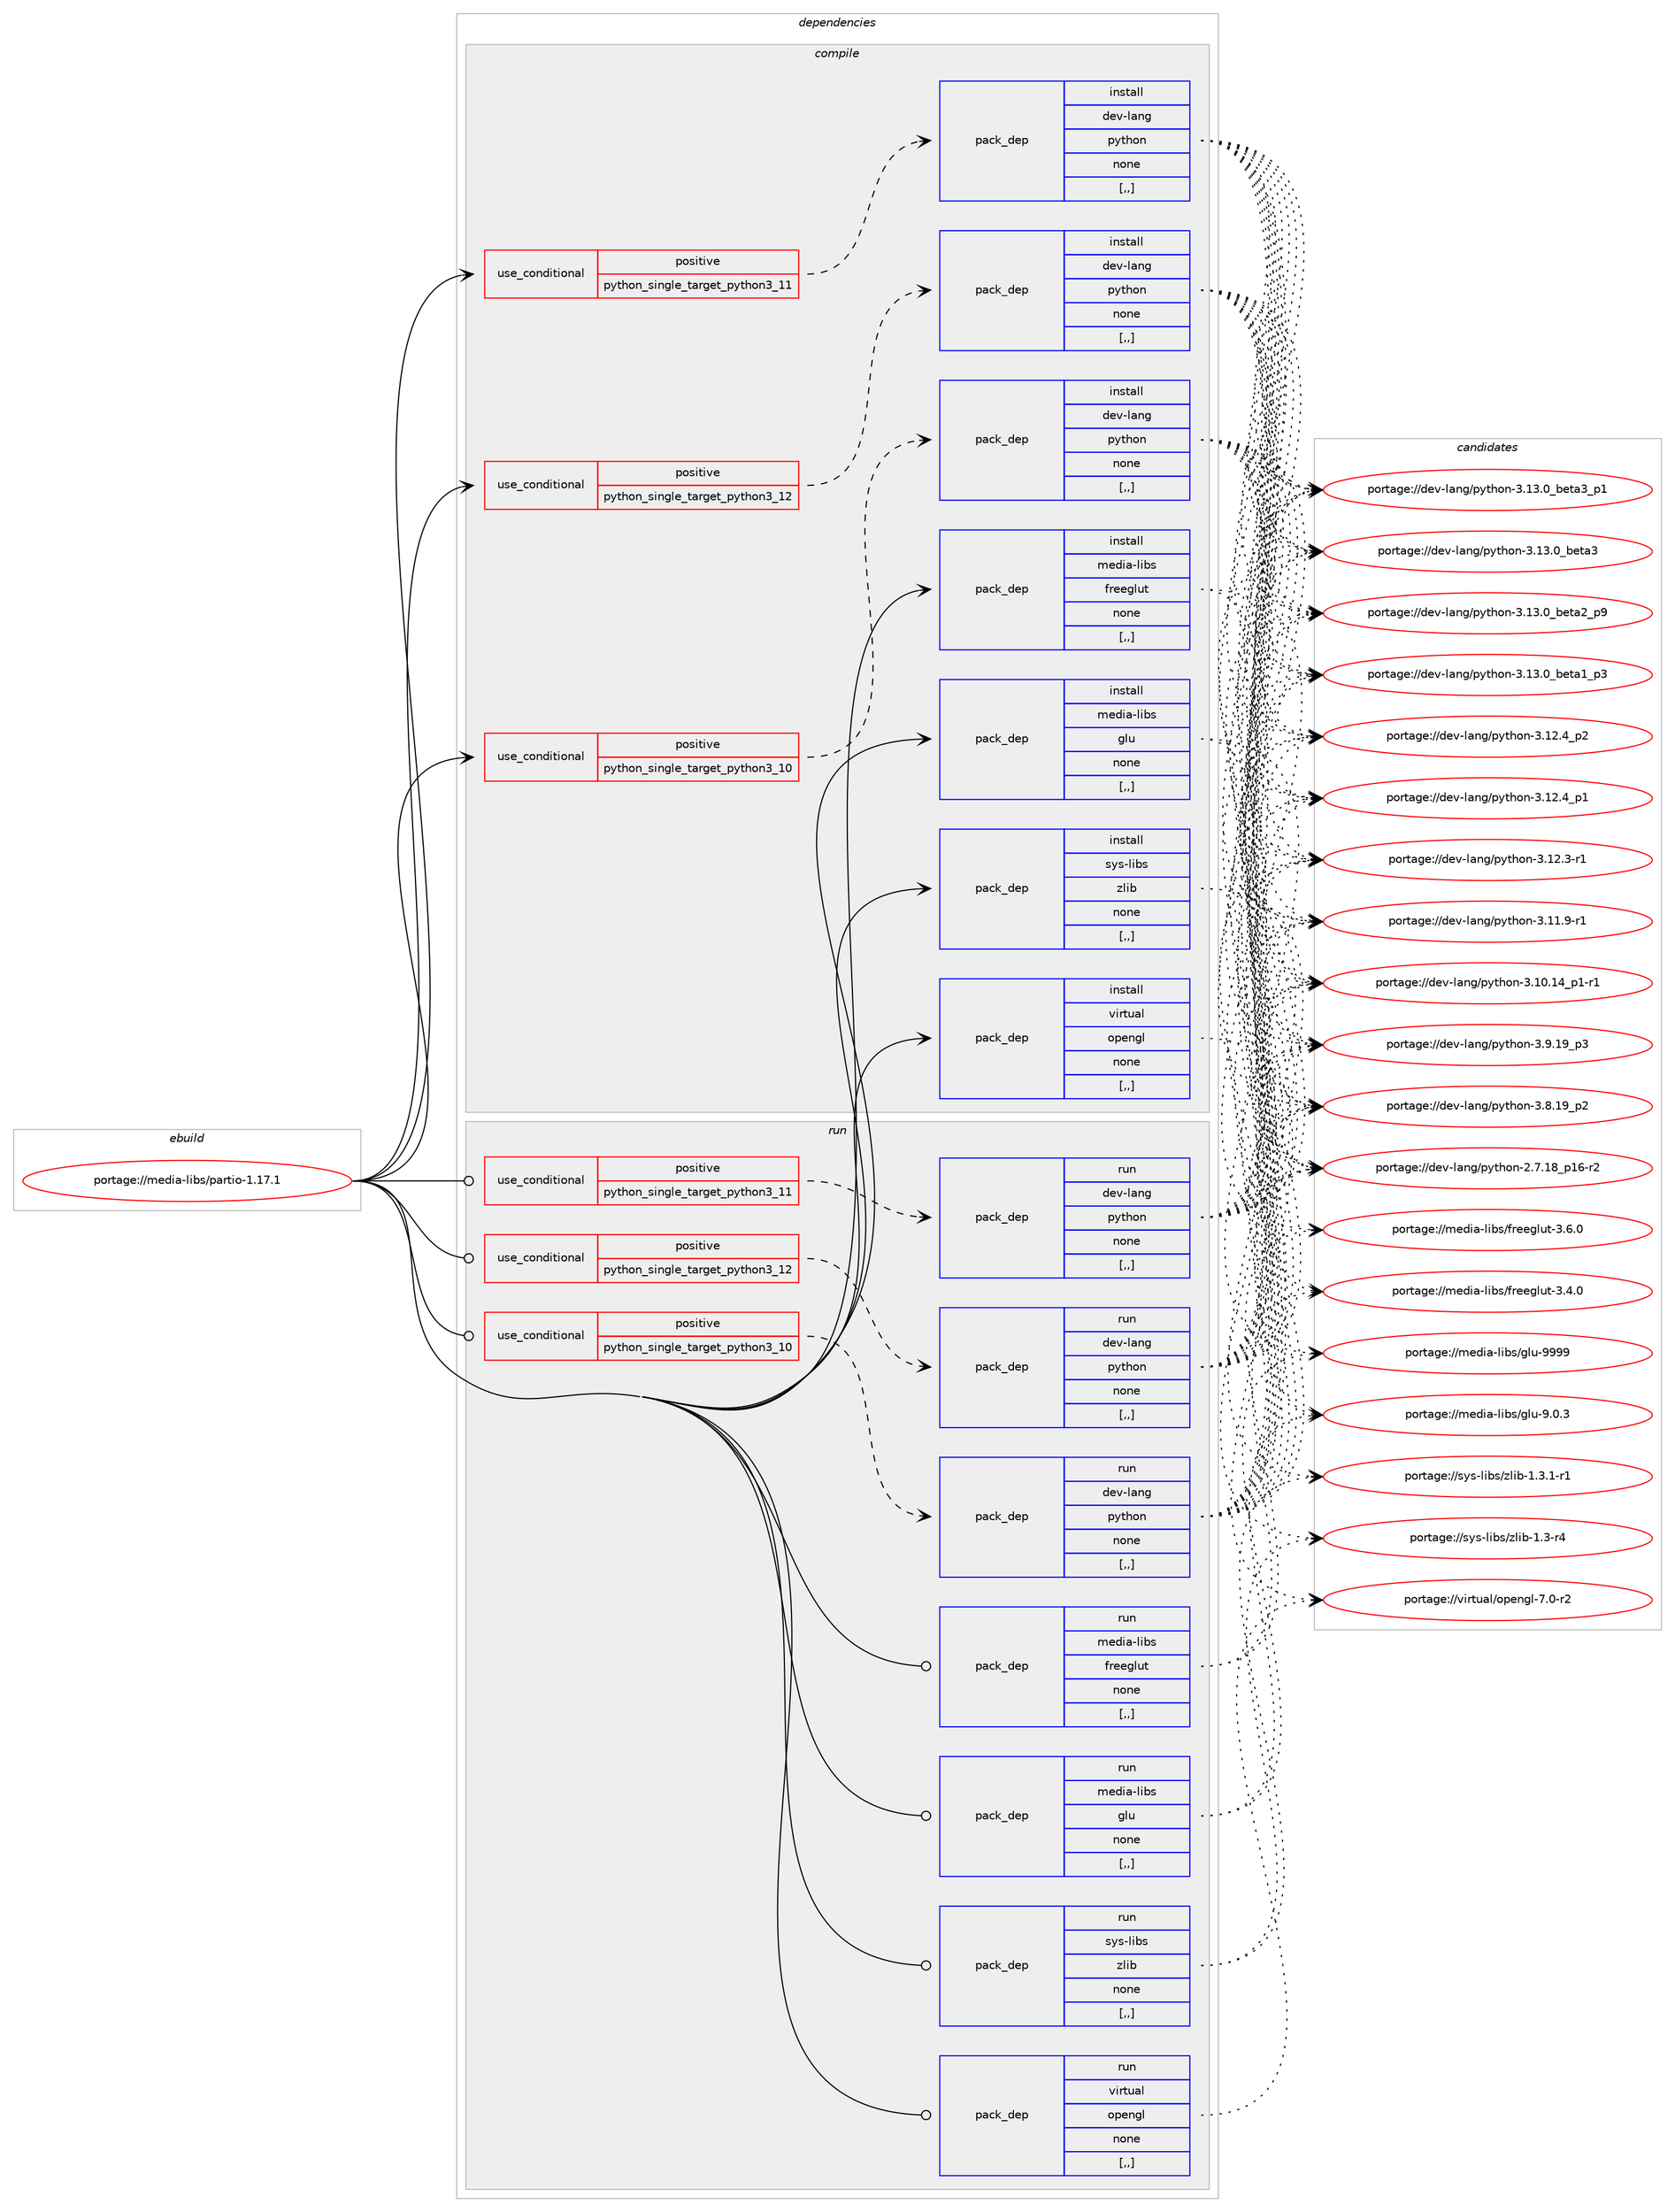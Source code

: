 digraph prolog {

# *************
# Graph options
# *************

newrank=true;
concentrate=true;
compound=true;
graph [rankdir=LR,fontname=Helvetica,fontsize=10,ranksep=1.5];#, ranksep=2.5, nodesep=0.2];
edge  [arrowhead=vee];
node  [fontname=Helvetica,fontsize=10];

# **********
# The ebuild
# **********

subgraph cluster_leftcol {
color=gray;
label=<<i>ebuild</i>>;
id [label="portage://media-libs/partio-1.17.1", color=red, width=4, href="../media-libs/partio-1.17.1.svg"];
}

# ****************
# The dependencies
# ****************

subgraph cluster_midcol {
color=gray;
label=<<i>dependencies</i>>;
subgraph cluster_compile {
fillcolor="#eeeeee";
style=filled;
label=<<i>compile</i>>;
subgraph cond77027 {
dependency303729 [label=<<TABLE BORDER="0" CELLBORDER="1" CELLSPACING="0" CELLPADDING="4"><TR><TD ROWSPAN="3" CELLPADDING="10">use_conditional</TD></TR><TR><TD>positive</TD></TR><TR><TD>python_single_target_python3_10</TD></TR></TABLE>>, shape=none, color=red];
subgraph pack224309 {
dependency303730 [label=<<TABLE BORDER="0" CELLBORDER="1" CELLSPACING="0" CELLPADDING="4" WIDTH="220"><TR><TD ROWSPAN="6" CELLPADDING="30">pack_dep</TD></TR><TR><TD WIDTH="110">install</TD></TR><TR><TD>dev-lang</TD></TR><TR><TD>python</TD></TR><TR><TD>none</TD></TR><TR><TD>[,,]</TD></TR></TABLE>>, shape=none, color=blue];
}
dependency303729:e -> dependency303730:w [weight=20,style="dashed",arrowhead="vee"];
}
id:e -> dependency303729:w [weight=20,style="solid",arrowhead="vee"];
subgraph cond77028 {
dependency303731 [label=<<TABLE BORDER="0" CELLBORDER="1" CELLSPACING="0" CELLPADDING="4"><TR><TD ROWSPAN="3" CELLPADDING="10">use_conditional</TD></TR><TR><TD>positive</TD></TR><TR><TD>python_single_target_python3_11</TD></TR></TABLE>>, shape=none, color=red];
subgraph pack224310 {
dependency303732 [label=<<TABLE BORDER="0" CELLBORDER="1" CELLSPACING="0" CELLPADDING="4" WIDTH="220"><TR><TD ROWSPAN="6" CELLPADDING="30">pack_dep</TD></TR><TR><TD WIDTH="110">install</TD></TR><TR><TD>dev-lang</TD></TR><TR><TD>python</TD></TR><TR><TD>none</TD></TR><TR><TD>[,,]</TD></TR></TABLE>>, shape=none, color=blue];
}
dependency303731:e -> dependency303732:w [weight=20,style="dashed",arrowhead="vee"];
}
id:e -> dependency303731:w [weight=20,style="solid",arrowhead="vee"];
subgraph cond77029 {
dependency303733 [label=<<TABLE BORDER="0" CELLBORDER="1" CELLSPACING="0" CELLPADDING="4"><TR><TD ROWSPAN="3" CELLPADDING="10">use_conditional</TD></TR><TR><TD>positive</TD></TR><TR><TD>python_single_target_python3_12</TD></TR></TABLE>>, shape=none, color=red];
subgraph pack224311 {
dependency303734 [label=<<TABLE BORDER="0" CELLBORDER="1" CELLSPACING="0" CELLPADDING="4" WIDTH="220"><TR><TD ROWSPAN="6" CELLPADDING="30">pack_dep</TD></TR><TR><TD WIDTH="110">install</TD></TR><TR><TD>dev-lang</TD></TR><TR><TD>python</TD></TR><TR><TD>none</TD></TR><TR><TD>[,,]</TD></TR></TABLE>>, shape=none, color=blue];
}
dependency303733:e -> dependency303734:w [weight=20,style="dashed",arrowhead="vee"];
}
id:e -> dependency303733:w [weight=20,style="solid",arrowhead="vee"];
subgraph pack224312 {
dependency303735 [label=<<TABLE BORDER="0" CELLBORDER="1" CELLSPACING="0" CELLPADDING="4" WIDTH="220"><TR><TD ROWSPAN="6" CELLPADDING="30">pack_dep</TD></TR><TR><TD WIDTH="110">install</TD></TR><TR><TD>media-libs</TD></TR><TR><TD>freeglut</TD></TR><TR><TD>none</TD></TR><TR><TD>[,,]</TD></TR></TABLE>>, shape=none, color=blue];
}
id:e -> dependency303735:w [weight=20,style="solid",arrowhead="vee"];
subgraph pack224313 {
dependency303736 [label=<<TABLE BORDER="0" CELLBORDER="1" CELLSPACING="0" CELLPADDING="4" WIDTH="220"><TR><TD ROWSPAN="6" CELLPADDING="30">pack_dep</TD></TR><TR><TD WIDTH="110">install</TD></TR><TR><TD>media-libs</TD></TR><TR><TD>glu</TD></TR><TR><TD>none</TD></TR><TR><TD>[,,]</TD></TR></TABLE>>, shape=none, color=blue];
}
id:e -> dependency303736:w [weight=20,style="solid",arrowhead="vee"];
subgraph pack224314 {
dependency303737 [label=<<TABLE BORDER="0" CELLBORDER="1" CELLSPACING="0" CELLPADDING="4" WIDTH="220"><TR><TD ROWSPAN="6" CELLPADDING="30">pack_dep</TD></TR><TR><TD WIDTH="110">install</TD></TR><TR><TD>sys-libs</TD></TR><TR><TD>zlib</TD></TR><TR><TD>none</TD></TR><TR><TD>[,,]</TD></TR></TABLE>>, shape=none, color=blue];
}
id:e -> dependency303737:w [weight=20,style="solid",arrowhead="vee"];
subgraph pack224315 {
dependency303738 [label=<<TABLE BORDER="0" CELLBORDER="1" CELLSPACING="0" CELLPADDING="4" WIDTH="220"><TR><TD ROWSPAN="6" CELLPADDING="30">pack_dep</TD></TR><TR><TD WIDTH="110">install</TD></TR><TR><TD>virtual</TD></TR><TR><TD>opengl</TD></TR><TR><TD>none</TD></TR><TR><TD>[,,]</TD></TR></TABLE>>, shape=none, color=blue];
}
id:e -> dependency303738:w [weight=20,style="solid",arrowhead="vee"];
}
subgraph cluster_compileandrun {
fillcolor="#eeeeee";
style=filled;
label=<<i>compile and run</i>>;
}
subgraph cluster_run {
fillcolor="#eeeeee";
style=filled;
label=<<i>run</i>>;
subgraph cond77030 {
dependency303739 [label=<<TABLE BORDER="0" CELLBORDER="1" CELLSPACING="0" CELLPADDING="4"><TR><TD ROWSPAN="3" CELLPADDING="10">use_conditional</TD></TR><TR><TD>positive</TD></TR><TR><TD>python_single_target_python3_10</TD></TR></TABLE>>, shape=none, color=red];
subgraph pack224316 {
dependency303740 [label=<<TABLE BORDER="0" CELLBORDER="1" CELLSPACING="0" CELLPADDING="4" WIDTH="220"><TR><TD ROWSPAN="6" CELLPADDING="30">pack_dep</TD></TR><TR><TD WIDTH="110">run</TD></TR><TR><TD>dev-lang</TD></TR><TR><TD>python</TD></TR><TR><TD>none</TD></TR><TR><TD>[,,]</TD></TR></TABLE>>, shape=none, color=blue];
}
dependency303739:e -> dependency303740:w [weight=20,style="dashed",arrowhead="vee"];
}
id:e -> dependency303739:w [weight=20,style="solid",arrowhead="odot"];
subgraph cond77031 {
dependency303741 [label=<<TABLE BORDER="0" CELLBORDER="1" CELLSPACING="0" CELLPADDING="4"><TR><TD ROWSPAN="3" CELLPADDING="10">use_conditional</TD></TR><TR><TD>positive</TD></TR><TR><TD>python_single_target_python3_11</TD></TR></TABLE>>, shape=none, color=red];
subgraph pack224317 {
dependency303742 [label=<<TABLE BORDER="0" CELLBORDER="1" CELLSPACING="0" CELLPADDING="4" WIDTH="220"><TR><TD ROWSPAN="6" CELLPADDING="30">pack_dep</TD></TR><TR><TD WIDTH="110">run</TD></TR><TR><TD>dev-lang</TD></TR><TR><TD>python</TD></TR><TR><TD>none</TD></TR><TR><TD>[,,]</TD></TR></TABLE>>, shape=none, color=blue];
}
dependency303741:e -> dependency303742:w [weight=20,style="dashed",arrowhead="vee"];
}
id:e -> dependency303741:w [weight=20,style="solid",arrowhead="odot"];
subgraph cond77032 {
dependency303743 [label=<<TABLE BORDER="0" CELLBORDER="1" CELLSPACING="0" CELLPADDING="4"><TR><TD ROWSPAN="3" CELLPADDING="10">use_conditional</TD></TR><TR><TD>positive</TD></TR><TR><TD>python_single_target_python3_12</TD></TR></TABLE>>, shape=none, color=red];
subgraph pack224318 {
dependency303744 [label=<<TABLE BORDER="0" CELLBORDER="1" CELLSPACING="0" CELLPADDING="4" WIDTH="220"><TR><TD ROWSPAN="6" CELLPADDING="30">pack_dep</TD></TR><TR><TD WIDTH="110">run</TD></TR><TR><TD>dev-lang</TD></TR><TR><TD>python</TD></TR><TR><TD>none</TD></TR><TR><TD>[,,]</TD></TR></TABLE>>, shape=none, color=blue];
}
dependency303743:e -> dependency303744:w [weight=20,style="dashed",arrowhead="vee"];
}
id:e -> dependency303743:w [weight=20,style="solid",arrowhead="odot"];
subgraph pack224319 {
dependency303745 [label=<<TABLE BORDER="0" CELLBORDER="1" CELLSPACING="0" CELLPADDING="4" WIDTH="220"><TR><TD ROWSPAN="6" CELLPADDING="30">pack_dep</TD></TR><TR><TD WIDTH="110">run</TD></TR><TR><TD>media-libs</TD></TR><TR><TD>freeglut</TD></TR><TR><TD>none</TD></TR><TR><TD>[,,]</TD></TR></TABLE>>, shape=none, color=blue];
}
id:e -> dependency303745:w [weight=20,style="solid",arrowhead="odot"];
subgraph pack224320 {
dependency303746 [label=<<TABLE BORDER="0" CELLBORDER="1" CELLSPACING="0" CELLPADDING="4" WIDTH="220"><TR><TD ROWSPAN="6" CELLPADDING="30">pack_dep</TD></TR><TR><TD WIDTH="110">run</TD></TR><TR><TD>media-libs</TD></TR><TR><TD>glu</TD></TR><TR><TD>none</TD></TR><TR><TD>[,,]</TD></TR></TABLE>>, shape=none, color=blue];
}
id:e -> dependency303746:w [weight=20,style="solid",arrowhead="odot"];
subgraph pack224321 {
dependency303747 [label=<<TABLE BORDER="0" CELLBORDER="1" CELLSPACING="0" CELLPADDING="4" WIDTH="220"><TR><TD ROWSPAN="6" CELLPADDING="30">pack_dep</TD></TR><TR><TD WIDTH="110">run</TD></TR><TR><TD>sys-libs</TD></TR><TR><TD>zlib</TD></TR><TR><TD>none</TD></TR><TR><TD>[,,]</TD></TR></TABLE>>, shape=none, color=blue];
}
id:e -> dependency303747:w [weight=20,style="solid",arrowhead="odot"];
subgraph pack224322 {
dependency303748 [label=<<TABLE BORDER="0" CELLBORDER="1" CELLSPACING="0" CELLPADDING="4" WIDTH="220"><TR><TD ROWSPAN="6" CELLPADDING="30">pack_dep</TD></TR><TR><TD WIDTH="110">run</TD></TR><TR><TD>virtual</TD></TR><TR><TD>opengl</TD></TR><TR><TD>none</TD></TR><TR><TD>[,,]</TD></TR></TABLE>>, shape=none, color=blue];
}
id:e -> dependency303748:w [weight=20,style="solid",arrowhead="odot"];
}
}

# **************
# The candidates
# **************

subgraph cluster_choices {
rank=same;
color=gray;
label=<<i>candidates</i>>;

subgraph choice224309 {
color=black;
nodesep=1;
choice10010111845108971101034711212111610411111045514649514648959810111697519511249 [label="portage://dev-lang/python-3.13.0_beta3_p1", color=red, width=4,href="../dev-lang/python-3.13.0_beta3_p1.svg"];
choice1001011184510897110103471121211161041111104551464951464895981011169751 [label="portage://dev-lang/python-3.13.0_beta3", color=red, width=4,href="../dev-lang/python-3.13.0_beta3.svg"];
choice10010111845108971101034711212111610411111045514649514648959810111697509511257 [label="portage://dev-lang/python-3.13.0_beta2_p9", color=red, width=4,href="../dev-lang/python-3.13.0_beta2_p9.svg"];
choice10010111845108971101034711212111610411111045514649514648959810111697499511251 [label="portage://dev-lang/python-3.13.0_beta1_p3", color=red, width=4,href="../dev-lang/python-3.13.0_beta1_p3.svg"];
choice100101118451089711010347112121116104111110455146495046529511250 [label="portage://dev-lang/python-3.12.4_p2", color=red, width=4,href="../dev-lang/python-3.12.4_p2.svg"];
choice100101118451089711010347112121116104111110455146495046529511249 [label="portage://dev-lang/python-3.12.4_p1", color=red, width=4,href="../dev-lang/python-3.12.4_p1.svg"];
choice100101118451089711010347112121116104111110455146495046514511449 [label="portage://dev-lang/python-3.12.3-r1", color=red, width=4,href="../dev-lang/python-3.12.3-r1.svg"];
choice100101118451089711010347112121116104111110455146494946574511449 [label="portage://dev-lang/python-3.11.9-r1", color=red, width=4,href="../dev-lang/python-3.11.9-r1.svg"];
choice100101118451089711010347112121116104111110455146494846495295112494511449 [label="portage://dev-lang/python-3.10.14_p1-r1", color=red, width=4,href="../dev-lang/python-3.10.14_p1-r1.svg"];
choice100101118451089711010347112121116104111110455146574649579511251 [label="portage://dev-lang/python-3.9.19_p3", color=red, width=4,href="../dev-lang/python-3.9.19_p3.svg"];
choice100101118451089711010347112121116104111110455146564649579511250 [label="portage://dev-lang/python-3.8.19_p2", color=red, width=4,href="../dev-lang/python-3.8.19_p2.svg"];
choice100101118451089711010347112121116104111110455046554649569511249544511450 [label="portage://dev-lang/python-2.7.18_p16-r2", color=red, width=4,href="../dev-lang/python-2.7.18_p16-r2.svg"];
dependency303730:e -> choice10010111845108971101034711212111610411111045514649514648959810111697519511249:w [style=dotted,weight="100"];
dependency303730:e -> choice1001011184510897110103471121211161041111104551464951464895981011169751:w [style=dotted,weight="100"];
dependency303730:e -> choice10010111845108971101034711212111610411111045514649514648959810111697509511257:w [style=dotted,weight="100"];
dependency303730:e -> choice10010111845108971101034711212111610411111045514649514648959810111697499511251:w [style=dotted,weight="100"];
dependency303730:e -> choice100101118451089711010347112121116104111110455146495046529511250:w [style=dotted,weight="100"];
dependency303730:e -> choice100101118451089711010347112121116104111110455146495046529511249:w [style=dotted,weight="100"];
dependency303730:e -> choice100101118451089711010347112121116104111110455146495046514511449:w [style=dotted,weight="100"];
dependency303730:e -> choice100101118451089711010347112121116104111110455146494946574511449:w [style=dotted,weight="100"];
dependency303730:e -> choice100101118451089711010347112121116104111110455146494846495295112494511449:w [style=dotted,weight="100"];
dependency303730:e -> choice100101118451089711010347112121116104111110455146574649579511251:w [style=dotted,weight="100"];
dependency303730:e -> choice100101118451089711010347112121116104111110455146564649579511250:w [style=dotted,weight="100"];
dependency303730:e -> choice100101118451089711010347112121116104111110455046554649569511249544511450:w [style=dotted,weight="100"];
}
subgraph choice224310 {
color=black;
nodesep=1;
choice10010111845108971101034711212111610411111045514649514648959810111697519511249 [label="portage://dev-lang/python-3.13.0_beta3_p1", color=red, width=4,href="../dev-lang/python-3.13.0_beta3_p1.svg"];
choice1001011184510897110103471121211161041111104551464951464895981011169751 [label="portage://dev-lang/python-3.13.0_beta3", color=red, width=4,href="../dev-lang/python-3.13.0_beta3.svg"];
choice10010111845108971101034711212111610411111045514649514648959810111697509511257 [label="portage://dev-lang/python-3.13.0_beta2_p9", color=red, width=4,href="../dev-lang/python-3.13.0_beta2_p9.svg"];
choice10010111845108971101034711212111610411111045514649514648959810111697499511251 [label="portage://dev-lang/python-3.13.0_beta1_p3", color=red, width=4,href="../dev-lang/python-3.13.0_beta1_p3.svg"];
choice100101118451089711010347112121116104111110455146495046529511250 [label="portage://dev-lang/python-3.12.4_p2", color=red, width=4,href="../dev-lang/python-3.12.4_p2.svg"];
choice100101118451089711010347112121116104111110455146495046529511249 [label="portage://dev-lang/python-3.12.4_p1", color=red, width=4,href="../dev-lang/python-3.12.4_p1.svg"];
choice100101118451089711010347112121116104111110455146495046514511449 [label="portage://dev-lang/python-3.12.3-r1", color=red, width=4,href="../dev-lang/python-3.12.3-r1.svg"];
choice100101118451089711010347112121116104111110455146494946574511449 [label="portage://dev-lang/python-3.11.9-r1", color=red, width=4,href="../dev-lang/python-3.11.9-r1.svg"];
choice100101118451089711010347112121116104111110455146494846495295112494511449 [label="portage://dev-lang/python-3.10.14_p1-r1", color=red, width=4,href="../dev-lang/python-3.10.14_p1-r1.svg"];
choice100101118451089711010347112121116104111110455146574649579511251 [label="portage://dev-lang/python-3.9.19_p3", color=red, width=4,href="../dev-lang/python-3.9.19_p3.svg"];
choice100101118451089711010347112121116104111110455146564649579511250 [label="portage://dev-lang/python-3.8.19_p2", color=red, width=4,href="../dev-lang/python-3.8.19_p2.svg"];
choice100101118451089711010347112121116104111110455046554649569511249544511450 [label="portage://dev-lang/python-2.7.18_p16-r2", color=red, width=4,href="../dev-lang/python-2.7.18_p16-r2.svg"];
dependency303732:e -> choice10010111845108971101034711212111610411111045514649514648959810111697519511249:w [style=dotted,weight="100"];
dependency303732:e -> choice1001011184510897110103471121211161041111104551464951464895981011169751:w [style=dotted,weight="100"];
dependency303732:e -> choice10010111845108971101034711212111610411111045514649514648959810111697509511257:w [style=dotted,weight="100"];
dependency303732:e -> choice10010111845108971101034711212111610411111045514649514648959810111697499511251:w [style=dotted,weight="100"];
dependency303732:e -> choice100101118451089711010347112121116104111110455146495046529511250:w [style=dotted,weight="100"];
dependency303732:e -> choice100101118451089711010347112121116104111110455146495046529511249:w [style=dotted,weight="100"];
dependency303732:e -> choice100101118451089711010347112121116104111110455146495046514511449:w [style=dotted,weight="100"];
dependency303732:e -> choice100101118451089711010347112121116104111110455146494946574511449:w [style=dotted,weight="100"];
dependency303732:e -> choice100101118451089711010347112121116104111110455146494846495295112494511449:w [style=dotted,weight="100"];
dependency303732:e -> choice100101118451089711010347112121116104111110455146574649579511251:w [style=dotted,weight="100"];
dependency303732:e -> choice100101118451089711010347112121116104111110455146564649579511250:w [style=dotted,weight="100"];
dependency303732:e -> choice100101118451089711010347112121116104111110455046554649569511249544511450:w [style=dotted,weight="100"];
}
subgraph choice224311 {
color=black;
nodesep=1;
choice10010111845108971101034711212111610411111045514649514648959810111697519511249 [label="portage://dev-lang/python-3.13.0_beta3_p1", color=red, width=4,href="../dev-lang/python-3.13.0_beta3_p1.svg"];
choice1001011184510897110103471121211161041111104551464951464895981011169751 [label="portage://dev-lang/python-3.13.0_beta3", color=red, width=4,href="../dev-lang/python-3.13.0_beta3.svg"];
choice10010111845108971101034711212111610411111045514649514648959810111697509511257 [label="portage://dev-lang/python-3.13.0_beta2_p9", color=red, width=4,href="../dev-lang/python-3.13.0_beta2_p9.svg"];
choice10010111845108971101034711212111610411111045514649514648959810111697499511251 [label="portage://dev-lang/python-3.13.0_beta1_p3", color=red, width=4,href="../dev-lang/python-3.13.0_beta1_p3.svg"];
choice100101118451089711010347112121116104111110455146495046529511250 [label="portage://dev-lang/python-3.12.4_p2", color=red, width=4,href="../dev-lang/python-3.12.4_p2.svg"];
choice100101118451089711010347112121116104111110455146495046529511249 [label="portage://dev-lang/python-3.12.4_p1", color=red, width=4,href="../dev-lang/python-3.12.4_p1.svg"];
choice100101118451089711010347112121116104111110455146495046514511449 [label="portage://dev-lang/python-3.12.3-r1", color=red, width=4,href="../dev-lang/python-3.12.3-r1.svg"];
choice100101118451089711010347112121116104111110455146494946574511449 [label="portage://dev-lang/python-3.11.9-r1", color=red, width=4,href="../dev-lang/python-3.11.9-r1.svg"];
choice100101118451089711010347112121116104111110455146494846495295112494511449 [label="portage://dev-lang/python-3.10.14_p1-r1", color=red, width=4,href="../dev-lang/python-3.10.14_p1-r1.svg"];
choice100101118451089711010347112121116104111110455146574649579511251 [label="portage://dev-lang/python-3.9.19_p3", color=red, width=4,href="../dev-lang/python-3.9.19_p3.svg"];
choice100101118451089711010347112121116104111110455146564649579511250 [label="portage://dev-lang/python-3.8.19_p2", color=red, width=4,href="../dev-lang/python-3.8.19_p2.svg"];
choice100101118451089711010347112121116104111110455046554649569511249544511450 [label="portage://dev-lang/python-2.7.18_p16-r2", color=red, width=4,href="../dev-lang/python-2.7.18_p16-r2.svg"];
dependency303734:e -> choice10010111845108971101034711212111610411111045514649514648959810111697519511249:w [style=dotted,weight="100"];
dependency303734:e -> choice1001011184510897110103471121211161041111104551464951464895981011169751:w [style=dotted,weight="100"];
dependency303734:e -> choice10010111845108971101034711212111610411111045514649514648959810111697509511257:w [style=dotted,weight="100"];
dependency303734:e -> choice10010111845108971101034711212111610411111045514649514648959810111697499511251:w [style=dotted,weight="100"];
dependency303734:e -> choice100101118451089711010347112121116104111110455146495046529511250:w [style=dotted,weight="100"];
dependency303734:e -> choice100101118451089711010347112121116104111110455146495046529511249:w [style=dotted,weight="100"];
dependency303734:e -> choice100101118451089711010347112121116104111110455146495046514511449:w [style=dotted,weight="100"];
dependency303734:e -> choice100101118451089711010347112121116104111110455146494946574511449:w [style=dotted,weight="100"];
dependency303734:e -> choice100101118451089711010347112121116104111110455146494846495295112494511449:w [style=dotted,weight="100"];
dependency303734:e -> choice100101118451089711010347112121116104111110455146574649579511251:w [style=dotted,weight="100"];
dependency303734:e -> choice100101118451089711010347112121116104111110455146564649579511250:w [style=dotted,weight="100"];
dependency303734:e -> choice100101118451089711010347112121116104111110455046554649569511249544511450:w [style=dotted,weight="100"];
}
subgraph choice224312 {
color=black;
nodesep=1;
choice10910110010597451081059811547102114101101103108117116455146544648 [label="portage://media-libs/freeglut-3.6.0", color=red, width=4,href="../media-libs/freeglut-3.6.0.svg"];
choice10910110010597451081059811547102114101101103108117116455146524648 [label="portage://media-libs/freeglut-3.4.0", color=red, width=4,href="../media-libs/freeglut-3.4.0.svg"];
dependency303735:e -> choice10910110010597451081059811547102114101101103108117116455146544648:w [style=dotted,weight="100"];
dependency303735:e -> choice10910110010597451081059811547102114101101103108117116455146524648:w [style=dotted,weight="100"];
}
subgraph choice224313 {
color=black;
nodesep=1;
choice109101100105974510810598115471031081174557575757 [label="portage://media-libs/glu-9999", color=red, width=4,href="../media-libs/glu-9999.svg"];
choice10910110010597451081059811547103108117455746484651 [label="portage://media-libs/glu-9.0.3", color=red, width=4,href="../media-libs/glu-9.0.3.svg"];
dependency303736:e -> choice109101100105974510810598115471031081174557575757:w [style=dotted,weight="100"];
dependency303736:e -> choice10910110010597451081059811547103108117455746484651:w [style=dotted,weight="100"];
}
subgraph choice224314 {
color=black;
nodesep=1;
choice115121115451081059811547122108105984549465146494511449 [label="portage://sys-libs/zlib-1.3.1-r1", color=red, width=4,href="../sys-libs/zlib-1.3.1-r1.svg"];
choice11512111545108105981154712210810598454946514511452 [label="portage://sys-libs/zlib-1.3-r4", color=red, width=4,href="../sys-libs/zlib-1.3-r4.svg"];
dependency303737:e -> choice115121115451081059811547122108105984549465146494511449:w [style=dotted,weight="100"];
dependency303737:e -> choice11512111545108105981154712210810598454946514511452:w [style=dotted,weight="100"];
}
subgraph choice224315 {
color=black;
nodesep=1;
choice1181051141161179710847111112101110103108455546484511450 [label="portage://virtual/opengl-7.0-r2", color=red, width=4,href="../virtual/opengl-7.0-r2.svg"];
dependency303738:e -> choice1181051141161179710847111112101110103108455546484511450:w [style=dotted,weight="100"];
}
subgraph choice224316 {
color=black;
nodesep=1;
choice10010111845108971101034711212111610411111045514649514648959810111697519511249 [label="portage://dev-lang/python-3.13.0_beta3_p1", color=red, width=4,href="../dev-lang/python-3.13.0_beta3_p1.svg"];
choice1001011184510897110103471121211161041111104551464951464895981011169751 [label="portage://dev-lang/python-3.13.0_beta3", color=red, width=4,href="../dev-lang/python-3.13.0_beta3.svg"];
choice10010111845108971101034711212111610411111045514649514648959810111697509511257 [label="portage://dev-lang/python-3.13.0_beta2_p9", color=red, width=4,href="../dev-lang/python-3.13.0_beta2_p9.svg"];
choice10010111845108971101034711212111610411111045514649514648959810111697499511251 [label="portage://dev-lang/python-3.13.0_beta1_p3", color=red, width=4,href="../dev-lang/python-3.13.0_beta1_p3.svg"];
choice100101118451089711010347112121116104111110455146495046529511250 [label="portage://dev-lang/python-3.12.4_p2", color=red, width=4,href="../dev-lang/python-3.12.4_p2.svg"];
choice100101118451089711010347112121116104111110455146495046529511249 [label="portage://dev-lang/python-3.12.4_p1", color=red, width=4,href="../dev-lang/python-3.12.4_p1.svg"];
choice100101118451089711010347112121116104111110455146495046514511449 [label="portage://dev-lang/python-3.12.3-r1", color=red, width=4,href="../dev-lang/python-3.12.3-r1.svg"];
choice100101118451089711010347112121116104111110455146494946574511449 [label="portage://dev-lang/python-3.11.9-r1", color=red, width=4,href="../dev-lang/python-3.11.9-r1.svg"];
choice100101118451089711010347112121116104111110455146494846495295112494511449 [label="portage://dev-lang/python-3.10.14_p1-r1", color=red, width=4,href="../dev-lang/python-3.10.14_p1-r1.svg"];
choice100101118451089711010347112121116104111110455146574649579511251 [label="portage://dev-lang/python-3.9.19_p3", color=red, width=4,href="../dev-lang/python-3.9.19_p3.svg"];
choice100101118451089711010347112121116104111110455146564649579511250 [label="portage://dev-lang/python-3.8.19_p2", color=red, width=4,href="../dev-lang/python-3.8.19_p2.svg"];
choice100101118451089711010347112121116104111110455046554649569511249544511450 [label="portage://dev-lang/python-2.7.18_p16-r2", color=red, width=4,href="../dev-lang/python-2.7.18_p16-r2.svg"];
dependency303740:e -> choice10010111845108971101034711212111610411111045514649514648959810111697519511249:w [style=dotted,weight="100"];
dependency303740:e -> choice1001011184510897110103471121211161041111104551464951464895981011169751:w [style=dotted,weight="100"];
dependency303740:e -> choice10010111845108971101034711212111610411111045514649514648959810111697509511257:w [style=dotted,weight="100"];
dependency303740:e -> choice10010111845108971101034711212111610411111045514649514648959810111697499511251:w [style=dotted,weight="100"];
dependency303740:e -> choice100101118451089711010347112121116104111110455146495046529511250:w [style=dotted,weight="100"];
dependency303740:e -> choice100101118451089711010347112121116104111110455146495046529511249:w [style=dotted,weight="100"];
dependency303740:e -> choice100101118451089711010347112121116104111110455146495046514511449:w [style=dotted,weight="100"];
dependency303740:e -> choice100101118451089711010347112121116104111110455146494946574511449:w [style=dotted,weight="100"];
dependency303740:e -> choice100101118451089711010347112121116104111110455146494846495295112494511449:w [style=dotted,weight="100"];
dependency303740:e -> choice100101118451089711010347112121116104111110455146574649579511251:w [style=dotted,weight="100"];
dependency303740:e -> choice100101118451089711010347112121116104111110455146564649579511250:w [style=dotted,weight="100"];
dependency303740:e -> choice100101118451089711010347112121116104111110455046554649569511249544511450:w [style=dotted,weight="100"];
}
subgraph choice224317 {
color=black;
nodesep=1;
choice10010111845108971101034711212111610411111045514649514648959810111697519511249 [label="portage://dev-lang/python-3.13.0_beta3_p1", color=red, width=4,href="../dev-lang/python-3.13.0_beta3_p1.svg"];
choice1001011184510897110103471121211161041111104551464951464895981011169751 [label="portage://dev-lang/python-3.13.0_beta3", color=red, width=4,href="../dev-lang/python-3.13.0_beta3.svg"];
choice10010111845108971101034711212111610411111045514649514648959810111697509511257 [label="portage://dev-lang/python-3.13.0_beta2_p9", color=red, width=4,href="../dev-lang/python-3.13.0_beta2_p9.svg"];
choice10010111845108971101034711212111610411111045514649514648959810111697499511251 [label="portage://dev-lang/python-3.13.0_beta1_p3", color=red, width=4,href="../dev-lang/python-3.13.0_beta1_p3.svg"];
choice100101118451089711010347112121116104111110455146495046529511250 [label="portage://dev-lang/python-3.12.4_p2", color=red, width=4,href="../dev-lang/python-3.12.4_p2.svg"];
choice100101118451089711010347112121116104111110455146495046529511249 [label="portage://dev-lang/python-3.12.4_p1", color=red, width=4,href="../dev-lang/python-3.12.4_p1.svg"];
choice100101118451089711010347112121116104111110455146495046514511449 [label="portage://dev-lang/python-3.12.3-r1", color=red, width=4,href="../dev-lang/python-3.12.3-r1.svg"];
choice100101118451089711010347112121116104111110455146494946574511449 [label="portage://dev-lang/python-3.11.9-r1", color=red, width=4,href="../dev-lang/python-3.11.9-r1.svg"];
choice100101118451089711010347112121116104111110455146494846495295112494511449 [label="portage://dev-lang/python-3.10.14_p1-r1", color=red, width=4,href="../dev-lang/python-3.10.14_p1-r1.svg"];
choice100101118451089711010347112121116104111110455146574649579511251 [label="portage://dev-lang/python-3.9.19_p3", color=red, width=4,href="../dev-lang/python-3.9.19_p3.svg"];
choice100101118451089711010347112121116104111110455146564649579511250 [label="portage://dev-lang/python-3.8.19_p2", color=red, width=4,href="../dev-lang/python-3.8.19_p2.svg"];
choice100101118451089711010347112121116104111110455046554649569511249544511450 [label="portage://dev-lang/python-2.7.18_p16-r2", color=red, width=4,href="../dev-lang/python-2.7.18_p16-r2.svg"];
dependency303742:e -> choice10010111845108971101034711212111610411111045514649514648959810111697519511249:w [style=dotted,weight="100"];
dependency303742:e -> choice1001011184510897110103471121211161041111104551464951464895981011169751:w [style=dotted,weight="100"];
dependency303742:e -> choice10010111845108971101034711212111610411111045514649514648959810111697509511257:w [style=dotted,weight="100"];
dependency303742:e -> choice10010111845108971101034711212111610411111045514649514648959810111697499511251:w [style=dotted,weight="100"];
dependency303742:e -> choice100101118451089711010347112121116104111110455146495046529511250:w [style=dotted,weight="100"];
dependency303742:e -> choice100101118451089711010347112121116104111110455146495046529511249:w [style=dotted,weight="100"];
dependency303742:e -> choice100101118451089711010347112121116104111110455146495046514511449:w [style=dotted,weight="100"];
dependency303742:e -> choice100101118451089711010347112121116104111110455146494946574511449:w [style=dotted,weight="100"];
dependency303742:e -> choice100101118451089711010347112121116104111110455146494846495295112494511449:w [style=dotted,weight="100"];
dependency303742:e -> choice100101118451089711010347112121116104111110455146574649579511251:w [style=dotted,weight="100"];
dependency303742:e -> choice100101118451089711010347112121116104111110455146564649579511250:w [style=dotted,weight="100"];
dependency303742:e -> choice100101118451089711010347112121116104111110455046554649569511249544511450:w [style=dotted,weight="100"];
}
subgraph choice224318 {
color=black;
nodesep=1;
choice10010111845108971101034711212111610411111045514649514648959810111697519511249 [label="portage://dev-lang/python-3.13.0_beta3_p1", color=red, width=4,href="../dev-lang/python-3.13.0_beta3_p1.svg"];
choice1001011184510897110103471121211161041111104551464951464895981011169751 [label="portage://dev-lang/python-3.13.0_beta3", color=red, width=4,href="../dev-lang/python-3.13.0_beta3.svg"];
choice10010111845108971101034711212111610411111045514649514648959810111697509511257 [label="portage://dev-lang/python-3.13.0_beta2_p9", color=red, width=4,href="../dev-lang/python-3.13.0_beta2_p9.svg"];
choice10010111845108971101034711212111610411111045514649514648959810111697499511251 [label="portage://dev-lang/python-3.13.0_beta1_p3", color=red, width=4,href="../dev-lang/python-3.13.0_beta1_p3.svg"];
choice100101118451089711010347112121116104111110455146495046529511250 [label="portage://dev-lang/python-3.12.4_p2", color=red, width=4,href="../dev-lang/python-3.12.4_p2.svg"];
choice100101118451089711010347112121116104111110455146495046529511249 [label="portage://dev-lang/python-3.12.4_p1", color=red, width=4,href="../dev-lang/python-3.12.4_p1.svg"];
choice100101118451089711010347112121116104111110455146495046514511449 [label="portage://dev-lang/python-3.12.3-r1", color=red, width=4,href="../dev-lang/python-3.12.3-r1.svg"];
choice100101118451089711010347112121116104111110455146494946574511449 [label="portage://dev-lang/python-3.11.9-r1", color=red, width=4,href="../dev-lang/python-3.11.9-r1.svg"];
choice100101118451089711010347112121116104111110455146494846495295112494511449 [label="portage://dev-lang/python-3.10.14_p1-r1", color=red, width=4,href="../dev-lang/python-3.10.14_p1-r1.svg"];
choice100101118451089711010347112121116104111110455146574649579511251 [label="portage://dev-lang/python-3.9.19_p3", color=red, width=4,href="../dev-lang/python-3.9.19_p3.svg"];
choice100101118451089711010347112121116104111110455146564649579511250 [label="portage://dev-lang/python-3.8.19_p2", color=red, width=4,href="../dev-lang/python-3.8.19_p2.svg"];
choice100101118451089711010347112121116104111110455046554649569511249544511450 [label="portage://dev-lang/python-2.7.18_p16-r2", color=red, width=4,href="../dev-lang/python-2.7.18_p16-r2.svg"];
dependency303744:e -> choice10010111845108971101034711212111610411111045514649514648959810111697519511249:w [style=dotted,weight="100"];
dependency303744:e -> choice1001011184510897110103471121211161041111104551464951464895981011169751:w [style=dotted,weight="100"];
dependency303744:e -> choice10010111845108971101034711212111610411111045514649514648959810111697509511257:w [style=dotted,weight="100"];
dependency303744:e -> choice10010111845108971101034711212111610411111045514649514648959810111697499511251:w [style=dotted,weight="100"];
dependency303744:e -> choice100101118451089711010347112121116104111110455146495046529511250:w [style=dotted,weight="100"];
dependency303744:e -> choice100101118451089711010347112121116104111110455146495046529511249:w [style=dotted,weight="100"];
dependency303744:e -> choice100101118451089711010347112121116104111110455146495046514511449:w [style=dotted,weight="100"];
dependency303744:e -> choice100101118451089711010347112121116104111110455146494946574511449:w [style=dotted,weight="100"];
dependency303744:e -> choice100101118451089711010347112121116104111110455146494846495295112494511449:w [style=dotted,weight="100"];
dependency303744:e -> choice100101118451089711010347112121116104111110455146574649579511251:w [style=dotted,weight="100"];
dependency303744:e -> choice100101118451089711010347112121116104111110455146564649579511250:w [style=dotted,weight="100"];
dependency303744:e -> choice100101118451089711010347112121116104111110455046554649569511249544511450:w [style=dotted,weight="100"];
}
subgraph choice224319 {
color=black;
nodesep=1;
choice10910110010597451081059811547102114101101103108117116455146544648 [label="portage://media-libs/freeglut-3.6.0", color=red, width=4,href="../media-libs/freeglut-3.6.0.svg"];
choice10910110010597451081059811547102114101101103108117116455146524648 [label="portage://media-libs/freeglut-3.4.0", color=red, width=4,href="../media-libs/freeglut-3.4.0.svg"];
dependency303745:e -> choice10910110010597451081059811547102114101101103108117116455146544648:w [style=dotted,weight="100"];
dependency303745:e -> choice10910110010597451081059811547102114101101103108117116455146524648:w [style=dotted,weight="100"];
}
subgraph choice224320 {
color=black;
nodesep=1;
choice109101100105974510810598115471031081174557575757 [label="portage://media-libs/glu-9999", color=red, width=4,href="../media-libs/glu-9999.svg"];
choice10910110010597451081059811547103108117455746484651 [label="portage://media-libs/glu-9.0.3", color=red, width=4,href="../media-libs/glu-9.0.3.svg"];
dependency303746:e -> choice109101100105974510810598115471031081174557575757:w [style=dotted,weight="100"];
dependency303746:e -> choice10910110010597451081059811547103108117455746484651:w [style=dotted,weight="100"];
}
subgraph choice224321 {
color=black;
nodesep=1;
choice115121115451081059811547122108105984549465146494511449 [label="portage://sys-libs/zlib-1.3.1-r1", color=red, width=4,href="../sys-libs/zlib-1.3.1-r1.svg"];
choice11512111545108105981154712210810598454946514511452 [label="portage://sys-libs/zlib-1.3-r4", color=red, width=4,href="../sys-libs/zlib-1.3-r4.svg"];
dependency303747:e -> choice115121115451081059811547122108105984549465146494511449:w [style=dotted,weight="100"];
dependency303747:e -> choice11512111545108105981154712210810598454946514511452:w [style=dotted,weight="100"];
}
subgraph choice224322 {
color=black;
nodesep=1;
choice1181051141161179710847111112101110103108455546484511450 [label="portage://virtual/opengl-7.0-r2", color=red, width=4,href="../virtual/opengl-7.0-r2.svg"];
dependency303748:e -> choice1181051141161179710847111112101110103108455546484511450:w [style=dotted,weight="100"];
}
}

}
